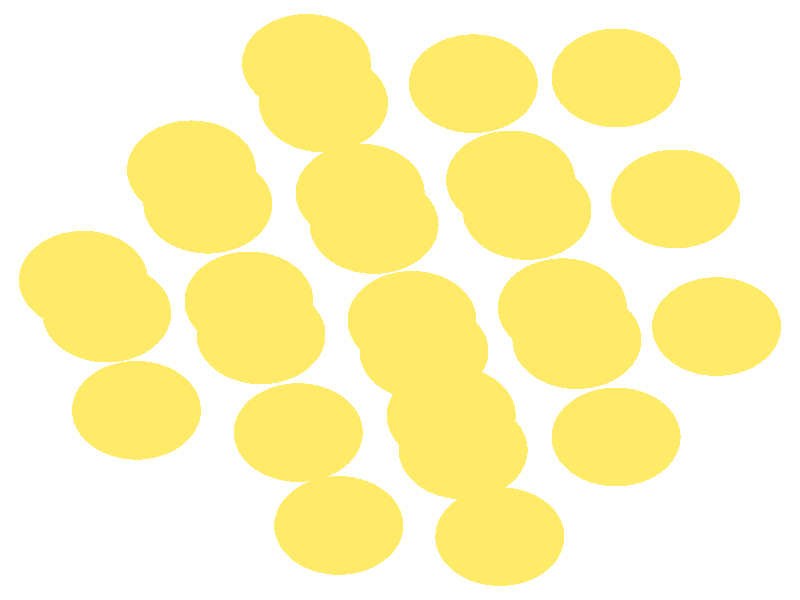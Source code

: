 #include "colors.inc"
#include "finish.inc"

global_settings {assumed_gamma 1 max_trace_level 6}
background {color White}
camera {orthographic
  right -12.66*x up 12.40*y
  direction 1.00*z
  location <0,0,50.00> look_at <0,0,0>}
light_source {<  2.00,   3.00,  40.00> color White
  area_light <0.70, 0, 0>, <0, 0.70, 0>, 3, 3
  adaptive 1 jitter}

#declare simple = finish {phong 0.7}
#declare pale = finish {ambient .5 diffuse .85 roughness .001 specular 0.200 }
#declare intermediate = finish {ambient 0.3 diffuse 0.6 specular 0.10 roughness 0.04 }
#declare vmd = finish {ambient .0 diffuse .65 phong 0.1 phong_size 40. specular 0.500 }
#declare jmol = finish {ambient .2 diffuse .6 specular 1 roughness .001 metallic}
#declare ase2 = finish {ambient 0.05 brilliance 3 diffuse 0.6 metallic specular 0.70 roughness 0.04 reflection 0.15}
#declare ase3 = finish {ambient .15 brilliance 2 diffuse .6 metallic specular 1. roughness .001 reflection .0}
#declare glass = finish {ambient .05 diffuse .3 specular 1. roughness .001}
#declare Rcell = 0.050;
#declare Rbond = 0.100;

#macro atom(LOC, R, COL, FIN)
  sphere{LOC, R texture{pigment{COL} finish{FIN}}}
#end
#macro constrain(LOC, R, COL, FIN)
union{torus{R, Rcell rotate 45*z texture{pigment{COL} finish{FIN}}}
      torus{R, Rcell rotate -45*z texture{pigment{COL} finish{FIN}}}
      translate LOC}
#end

atom(< -5.01,   0.41,  -0.01>, 1.02, rgb <1.00, 0.82, 0.14>, ase3) // #0 
atom(< -4.17,  -2.28,  -0.81>, 1.02, rgb <1.00, 0.82, 0.14>, ase3) // #1 
atom(< -0.97,  -4.66,   0.00>, 1.02, rgb <1.00, 0.82, 0.14>, ase3) // #2 
atom(< -4.64,  -0.27,  -2.70>, 1.02, rgb <1.00, 0.82, 0.14>, ase3) // #3 
atom(< -3.04,   1.98,  -3.21>, 1.02, rgb <1.00, 0.82, 0.14>, ase3) // #4 
atom(< -2.20,  -0.72,  -4.01>, 1.02, rgb <1.00, 0.82, 0.14>, ase3) // #5 
atom(< -2.39,  -0.02,  -1.19>, 1.02, rgb <1.00, 0.82, 0.14>, ase3) // #6 
atom(< -1.61,  -2.74,  -2.05>, 1.02, rgb <1.00, 0.82, 0.14>, ase3) // #7 
atom(<  0.19,  -0.42,  -2.39>, 1.02, rgb <1.00, 0.82, 0.14>, ase3) // #8 
atom(<  1.00,  -3.10,  -3.20>, 1.02, rgb <1.00, 0.82, 0.14>, ase3) // #9 
atom(<  0.81,  -2.39,  -0.39>, 1.02, rgb <1.00, 0.82, 0.14>, ase3) // #10 
atom(<  1.58,  -4.89,  -1.13>, 1.02, rgb <1.00, 0.82, 0.14>, ase3) // #11 
atom(<  3.42,  -2.83,  -1.58>, 1.02, rgb <1.00, 0.82, 0.14>, ase3) // #12 
atom(< -3.30,   2.69,  -0.43>, 1.02, rgb <1.00, 0.82, 0.14>, ase3) // #13 
atom(< -1.48,   4.89,  -0.83>, 1.02, rgb <1.00, 0.82, 0.14>, ase3) // #14 
atom(< -0.63,   2.21,  -1.60>, 1.02, rgb <1.00, 0.82, 0.14>, ase3) // #15 
atom(<  1.75,   2.48,  -0.01>, 1.02, rgb <1.00, 0.82, 0.14>, ase3) // #16 
atom(<  2.57,  -0.16,  -0.80>, 1.02, rgb <1.00, 0.82, 0.14>, ase3) // #17 
atom(< -0.41,   1.56,  -4.43>, 1.02, rgb <1.00, 0.82, 0.14>, ase3) // #18 
atom(<  0.38,  -1.06,  -5.02>, 1.02, rgb <1.00, 0.82, 0.14>, ase3) // #19 
atom(<  2.80,  -0.82,  -3.62>, 1.02, rgb <1.00, 0.82, 0.14>, ase3) // #20 
atom(< -1.21,   4.07,  -3.50>, 1.02, rgb <1.00, 0.82, 0.14>, ase3) // #21 
atom(<  1.16,   4.47,  -2.05>, 1.02, rgb <1.00, 0.82, 0.14>, ase3) // #22 
atom(<  2.01,   1.85,  -2.89>, 1.02, rgb <1.00, 0.82, 0.14>, ase3) // #23 
atom(<  4.36,   2.09,  -1.24>, 1.02, rgb <1.00, 0.82, 0.14>, ase3) // #24 
atom(<  5.01,  -0.55,  -1.93>, 1.02, rgb <1.00, 0.82, 0.14>, ase3) // #25 
atom(<  3.42,   4.59,  -0.40>, 1.02, rgb <1.00, 0.82, 0.14>, ase3) // #26 
